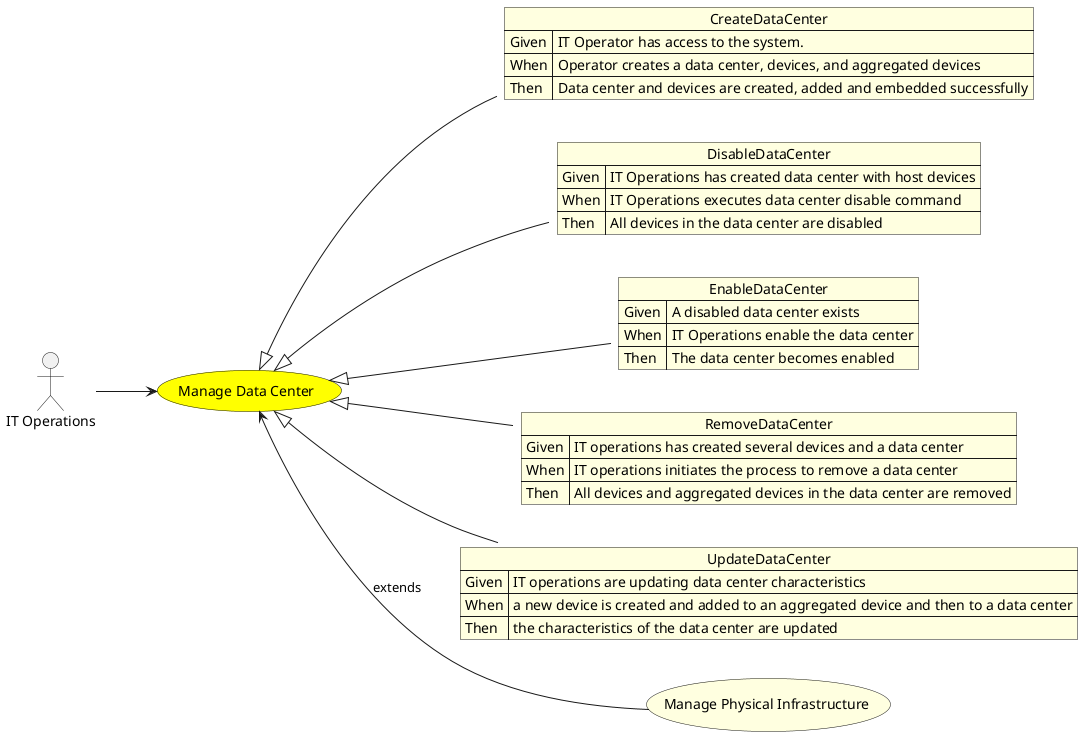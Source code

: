 @startuml


left to right direction

usecase "Manage Data Center" as ManageDataCenter #yellow

Actor "IT Operations" as ITOperations

ITOperations --> ManageDataCenter



json CreateDataCenter #lightyellow {
    "Given": "IT Operator has access to the system.",
    "When": "Operator creates a data center, devices, and aggregated devices",
    "Then": "Data center and devices are created, added and embedded successfully"
}

ManageDataCenter <|-- CreateDataCenter

json DisableDataCenter #lightyellow {
    "Given": "IT Operations has created data center with host devices",
    "When": "IT Operations executes data center disable command",
    "Then": "All devices in the data center are disabled"
}

ManageDataCenter <|-- DisableDataCenter

json EnableDataCenter #lightyellow {
    "Given": "A disabled data center exists",
    "When": "IT Operations enable the data center",
    "Then": "The data center becomes enabled"
}

ManageDataCenter <|-- EnableDataCenter

json RemoveDataCenter #lightyellow {
    "Given": "IT operations has created several devices and a data center",
    "When": "IT operations initiates the process to remove a data center",
    "Then": "All devices and aggregated devices in the data center are removed"
}

ManageDataCenter <|-- RemoveDataCenter

json UpdateDataCenter #lightyellow {
    "Given": "IT operations are updating data center characteristics",
    "When": "a new device is created and added to an aggregated device and then to a data center",
    "Then": "the characteristics of the data center are updated"
}

ManageDataCenter <|-- UpdateDataCenter



usecase "Manage Physical Infrastructure" as ManagePhysicalInfrastructure #lightyellow

ManageDataCenter <-- ManagePhysicalInfrastructure : extends







@enduml

